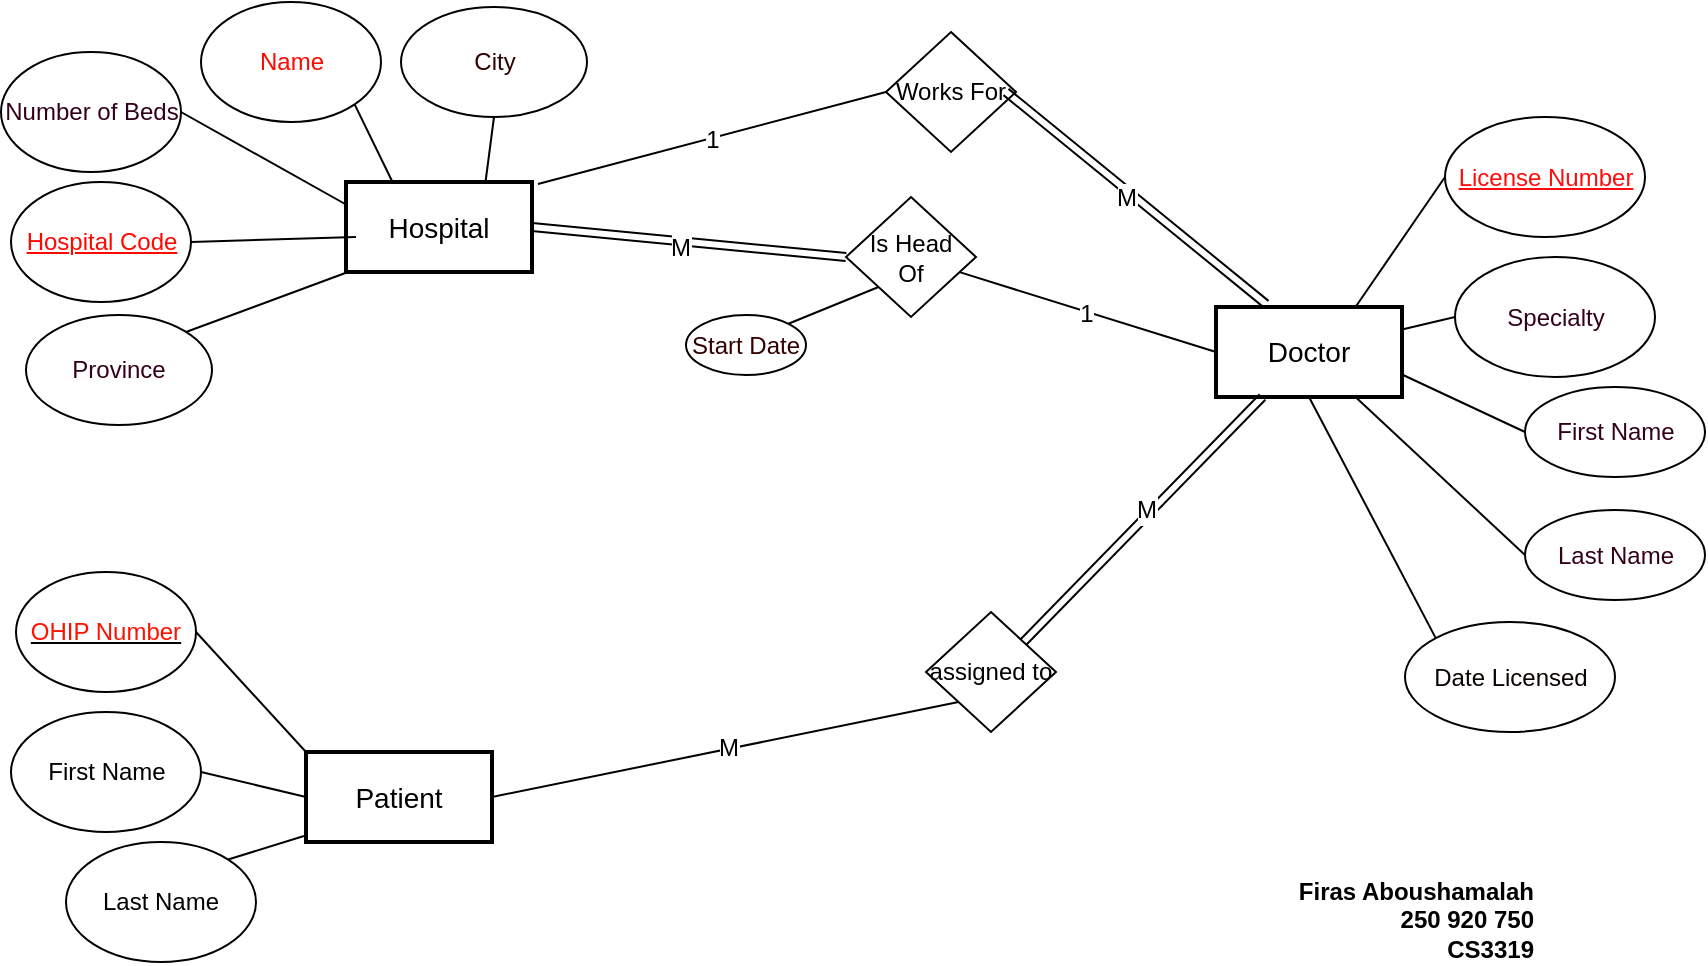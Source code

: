 <mxfile version="12.1.7" type="device" pages="1"><diagram id="q_S7frc6Lxk0kOF2ZMP8" name="Page-1"><mxGraphModel dx="1796" dy="492" grid="1" gridSize="10" guides="1" tooltips="1" connect="1" arrows="1" fold="1" page="1" pageScale="1" pageWidth="850" pageHeight="1100" math="0" shadow="0"><root><mxCell id="0"/><mxCell id="1" parent="0"/><mxCell id="a3LplvNLgaSRmvFYBkuQ-2" value="&lt;font color=&quot;#ff0800&quot;&gt;Name&lt;/font&gt;" style="ellipse;whiteSpace=wrap;html=1;" parent="1" vertex="1"><mxGeometry x="97.5" y="5" width="90" height="60" as="geometry"/></mxCell><mxCell id="a3LplvNLgaSRmvFYBkuQ-5" value="&lt;font color=&quot;#330000&quot;&gt;City&lt;/font&gt;" style="ellipse;whiteSpace=wrap;html=1;" parent="1" vertex="1"><mxGeometry x="197.5" y="7.5" width="93" height="55" as="geometry"/></mxCell><mxCell id="a3LplvNLgaSRmvFYBkuQ-6" value="" style="endArrow=none;html=1;exitX=1;exitY=1;exitDx=0;exitDy=0;entryX=0.25;entryY=0;entryDx=0;entryDy=0;" parent="1" source="a3LplvNLgaSRmvFYBkuQ-2" target="a3LplvNLgaSRmvFYBkuQ-45" edge="1"><mxGeometry width="50" height="50" relative="1" as="geometry"><mxPoint x="120" y="175" as="sourcePoint"/><mxPoint x="192.5" y="135" as="targetPoint"/></mxGeometry></mxCell><mxCell id="a3LplvNLgaSRmvFYBkuQ-8" value="" style="endArrow=none;html=1;exitX=0.5;exitY=1;exitDx=0;exitDy=0;entryX=0.75;entryY=0;entryDx=0;entryDy=0;" parent="1" source="a3LplvNLgaSRmvFYBkuQ-5" target="a3LplvNLgaSRmvFYBkuQ-45" edge="1"><mxGeometry width="50" height="50" relative="1" as="geometry"><mxPoint x="165" y="175" as="sourcePoint"/><mxPoint x="237.5" y="135" as="targetPoint"/></mxGeometry></mxCell><mxCell id="a3LplvNLgaSRmvFYBkuQ-10" value="&lt;font color=&quot;#ff0d0d&quot;&gt;&lt;u&gt;License Number&lt;/u&gt;&lt;/font&gt;" style="ellipse;whiteSpace=wrap;html=1;" parent="1" vertex="1"><mxGeometry x="719.5" y="62.5" width="100" height="60" as="geometry"/></mxCell><mxCell id="a3LplvNLgaSRmvFYBkuQ-12" value="" style="endArrow=none;html=1;exitX=0;exitY=0.5;exitDx=0;exitDy=0;entryX=0.75;entryY=0;entryDx=0;entryDy=0;" parent="1" source="a3LplvNLgaSRmvFYBkuQ-10" target="68BylZK3NAmx3yEBuLA--2" edge="1"><mxGeometry width="50" height="50" relative="1" as="geometry"><mxPoint x="550.5" y="272.5" as="sourcePoint"/><mxPoint x="705.5" y="165" as="targetPoint"/></mxGeometry></mxCell><mxCell id="a3LplvNLgaSRmvFYBkuQ-36" value="&lt;u&gt;&lt;font color=&quot;#ff1100&quot;&gt;OHIP Number&lt;/font&gt;&lt;/u&gt;" style="ellipse;whiteSpace=wrap;html=1;" parent="1" vertex="1"><mxGeometry x="5" y="290" width="90" height="60" as="geometry"/></mxCell><mxCell id="a3LplvNLgaSRmvFYBkuQ-37" value="First Name" style="ellipse;whiteSpace=wrap;html=1;" parent="1" vertex="1"><mxGeometry x="2.5" y="360" width="95" height="60" as="geometry"/></mxCell><mxCell id="a3LplvNLgaSRmvFYBkuQ-38" value="" style="endArrow=none;html=1;exitX=1;exitY=0.5;exitDx=0;exitDy=0;entryX=0;entryY=0;entryDx=0;entryDy=0;entryPerimeter=0;" parent="1" source="a3LplvNLgaSRmvFYBkuQ-36" target="68BylZK3NAmx3yEBuLA--1" edge="1"><mxGeometry width="50" height="50" relative="1" as="geometry"><mxPoint x="147.5" y="450" as="sourcePoint"/><mxPoint x="140.6" y="360" as="targetPoint"/></mxGeometry></mxCell><mxCell id="a3LplvNLgaSRmvFYBkuQ-39" value="" style="endArrow=none;html=1;exitX=1;exitY=0.5;exitDx=0;exitDy=0;entryX=0;entryY=0.5;entryDx=0;entryDy=0;" parent="1" source="a3LplvNLgaSRmvFYBkuQ-37" target="68BylZK3NAmx3yEBuLA--1" edge="1"><mxGeometry width="50" height="50" relative="1" as="geometry"><mxPoint x="192.5" y="450" as="sourcePoint"/><mxPoint x="140" y="385" as="targetPoint"/></mxGeometry></mxCell><mxCell id="a3LplvNLgaSRmvFYBkuQ-45" value="Hospital" style="strokeWidth=2;whiteSpace=wrap;html=1;align=center;fontSize=14;" parent="1" vertex="1"><mxGeometry x="170" y="95" width="93" height="45" as="geometry"/></mxCell><mxCell id="a3LplvNLgaSRmvFYBkuQ-86" value="&lt;font color=&quot;#0a0300&quot;&gt;Date Licensed&lt;/font&gt;" style="ellipse;whiteSpace=wrap;html=1;" parent="1" vertex="1"><mxGeometry x="699.5" y="315" width="105" height="55" as="geometry"/></mxCell><mxCell id="a3LplvNLgaSRmvFYBkuQ-87" value="" style="endArrow=none;html=1;exitX=0;exitY=0;exitDx=0;exitDy=0;entryX=0.5;entryY=1;entryDx=0;entryDy=0;" parent="1" source="a3LplvNLgaSRmvFYBkuQ-86" target="68BylZK3NAmx3yEBuLA--2" edge="1"><mxGeometry width="50" height="50" relative="1" as="geometry"><mxPoint x="753.68" y="221.287" as="sourcePoint"/><mxPoint x="678" y="152.5" as="targetPoint"/></mxGeometry></mxCell><mxCell id="a3LplvNLgaSRmvFYBkuQ-120" value="assigned to" style="rhombus;whiteSpace=wrap;html=1;" parent="1" vertex="1"><mxGeometry x="460" y="310" width="65" height="60" as="geometry"/></mxCell><mxCell id="a3LplvNLgaSRmvFYBkuQ-133" value="&lt;b&gt;Firas Aboushamalah&lt;br&gt;250 920 750&lt;br&gt;CS3319&lt;/b&gt;" style="text;html=1;resizable=0;points=[];autosize=1;align=right;verticalAlign=top;spacingTop=-4;" parent="1" vertex="1"><mxGeometry x="635" y="440" width="130" height="40" as="geometry"/></mxCell><mxCell id="68BylZK3NAmx3yEBuLA--1" value="Patient" style="strokeWidth=2;whiteSpace=wrap;html=1;align=center;fontSize=14;" vertex="1" parent="1"><mxGeometry x="150" y="380" width="93" height="45" as="geometry"/></mxCell><mxCell id="68BylZK3NAmx3yEBuLA--2" value="Doctor" style="strokeWidth=2;whiteSpace=wrap;html=1;align=center;fontSize=14;" vertex="1" parent="1"><mxGeometry x="605" y="157.5" width="93" height="45" as="geometry"/></mxCell><mxCell id="68BylZK3NAmx3yEBuLA--3" value="Last Name" style="ellipse;whiteSpace=wrap;html=1;" vertex="1" parent="1"><mxGeometry x="30" y="425" width="95" height="60" as="geometry"/></mxCell><mxCell id="68BylZK3NAmx3yEBuLA--4" value="" style="endArrow=none;html=1;entryX=-0.011;entryY=0.933;entryDx=0;entryDy=0;entryPerimeter=0;exitX=1;exitY=0;exitDx=0;exitDy=0;" edge="1" parent="1" source="68BylZK3NAmx3yEBuLA--3" target="68BylZK3NAmx3yEBuLA--1"><mxGeometry width="50" height="50" relative="1" as="geometry"><mxPoint x="10" y="740" as="sourcePoint"/><mxPoint x="60" y="690" as="targetPoint"/></mxGeometry></mxCell><mxCell id="68BylZK3NAmx3yEBuLA--5" value="&lt;font color=&quot;#33001a&quot;&gt;Province&lt;/font&gt;" style="ellipse;whiteSpace=wrap;html=1;" vertex="1" parent="1"><mxGeometry x="10" y="161.5" width="93" height="55" as="geometry"/></mxCell><mxCell id="68BylZK3NAmx3yEBuLA--6" value="" style="endArrow=none;html=1;exitX=0.011;exitY=1;exitDx=0;exitDy=0;exitPerimeter=0;" edge="1" parent="1" source="a3LplvNLgaSRmvFYBkuQ-45"><mxGeometry width="50" height="50" relative="1" as="geometry"><mxPoint x="255" y="245" as="sourcePoint"/><mxPoint x="90" y="170" as="targetPoint"/></mxGeometry></mxCell><mxCell id="68BylZK3NAmx3yEBuLA--7" value="&lt;font color=&quot;#33001a&quot;&gt;Number of Beds&lt;/font&gt;" style="ellipse;whiteSpace=wrap;html=1;" vertex="1" parent="1"><mxGeometry x="-2.5" y="30" width="90" height="60" as="geometry"/></mxCell><mxCell id="68BylZK3NAmx3yEBuLA--8" value="" style="endArrow=none;html=1;exitX=1;exitY=0.5;exitDx=0;exitDy=0;entryX=0;entryY=0.25;entryDx=0;entryDy=0;" edge="1" parent="1" source="68BylZK3NAmx3yEBuLA--7" target="a3LplvNLgaSRmvFYBkuQ-45"><mxGeometry width="50" height="50" relative="1" as="geometry"><mxPoint x="184.32" y="66.213" as="sourcePoint"/><mxPoint x="203.25" y="105" as="targetPoint"/></mxGeometry></mxCell><mxCell id="68BylZK3NAmx3yEBuLA--9" value="&lt;font color=&quot;#ff0800&quot;&gt;&lt;u&gt;Hospital Code&lt;/u&gt;&lt;/font&gt;" style="ellipse;whiteSpace=wrap;html=1;" vertex="1" parent="1"><mxGeometry x="2.5" y="95" width="90" height="60" as="geometry"/></mxCell><mxCell id="68BylZK3NAmx3yEBuLA--10" value="" style="endArrow=none;html=1;exitX=1;exitY=0.5;exitDx=0;exitDy=0;entryX=0;entryY=0.5;entryDx=0;entryDy=0;" edge="1" parent="1" source="68BylZK3NAmx3yEBuLA--9"><mxGeometry width="50" height="50" relative="1" as="geometry"><mxPoint x="189.32" y="131.213" as="sourcePoint"/><mxPoint x="175" y="122.5" as="targetPoint"/></mxGeometry></mxCell><mxCell id="68BylZK3NAmx3yEBuLA--11" value="&lt;font color=&quot;#33001a&quot;&gt;Specialty&lt;/font&gt;" style="ellipse;whiteSpace=wrap;html=1;" vertex="1" parent="1"><mxGeometry x="724.5" y="132.5" width="100" height="60" as="geometry"/></mxCell><mxCell id="68BylZK3NAmx3yEBuLA--12" value="" style="endArrow=none;html=1;exitX=0;exitY=0.5;exitDx=0;exitDy=0;entryX=1;entryY=0.25;entryDx=0;entryDy=0;" edge="1" parent="1" source="68BylZK3NAmx3yEBuLA--11" target="68BylZK3NAmx3yEBuLA--2"><mxGeometry width="50" height="50" relative="1" as="geometry"><mxPoint x="550.5" y="352.5" as="sourcePoint"/><mxPoint x="698" y="248.75" as="targetPoint"/></mxGeometry></mxCell><mxCell id="68BylZK3NAmx3yEBuLA--14" value="&lt;font color=&quot;#33001a&quot;&gt;First Name&lt;br&gt;&lt;/font&gt;" style="ellipse;whiteSpace=wrap;html=1;" vertex="1" parent="1"><mxGeometry x="759.5" y="197.5" width="90" height="45" as="geometry"/></mxCell><mxCell id="68BylZK3NAmx3yEBuLA--15" value="" style="endArrow=none;html=1;exitX=0;exitY=0.5;exitDx=0;exitDy=0;entryX=1;entryY=0.75;entryDx=0;entryDy=0;" edge="1" parent="1" source="68BylZK3NAmx3yEBuLA--14" target="68BylZK3NAmx3yEBuLA--2"><mxGeometry width="50" height="50" relative="1" as="geometry"><mxPoint x="551" y="434.5" as="sourcePoint"/><mxPoint x="698.035" y="282.52" as="targetPoint"/></mxGeometry></mxCell><mxCell id="68BylZK3NAmx3yEBuLA--18" value="&lt;font color=&quot;#33001a&quot;&gt;Last Name&lt;br&gt;&lt;/font&gt;" style="ellipse;whiteSpace=wrap;html=1;" vertex="1" parent="1"><mxGeometry x="759.5" y="259" width="90" height="45" as="geometry"/></mxCell><mxCell id="68BylZK3NAmx3yEBuLA--19" value="" style="endArrow=none;html=1;exitX=0;exitY=0.5;exitDx=0;exitDy=0;entryX=0.75;entryY=1;entryDx=0;entryDy=0;" edge="1" parent="1" source="68BylZK3NAmx3yEBuLA--18" target="68BylZK3NAmx3yEBuLA--2"><mxGeometry width="50" height="50" relative="1" as="geometry"><mxPoint x="551" y="496" as="sourcePoint"/><mxPoint x="698" y="252.75" as="targetPoint"/></mxGeometry></mxCell><mxCell id="68BylZK3NAmx3yEBuLA--21" value="" style="endArrow=none;html=1;entryX=1;entryY=0.5;entryDx=0;entryDy=0;exitX=0;exitY=1;exitDx=0;exitDy=0;" edge="1" parent="1" source="a3LplvNLgaSRmvFYBkuQ-120" target="68BylZK3NAmx3yEBuLA--1"><mxGeometry width="50" height="50" relative="1" as="geometry"><mxPoint y="560" as="sourcePoint"/><mxPoint x="50" y="510" as="targetPoint"/></mxGeometry></mxCell><mxCell id="68BylZK3NAmx3yEBuLA--25" value="M" style="text;html=1;resizable=0;points=[];align=center;verticalAlign=middle;labelBackgroundColor=#ffffff;" vertex="1" connectable="0" parent="68BylZK3NAmx3yEBuLA--21"><mxGeometry x="-0.013" y="-1" relative="1" as="geometry"><mxPoint as="offset"/></mxGeometry></mxCell><mxCell id="68BylZK3NAmx3yEBuLA--22" value="" style="shape=link;html=1;entryX=0.25;entryY=1;entryDx=0;entryDy=0;exitX=1;exitY=0;exitDx=0;exitDy=0;" edge="1" parent="1" source="a3LplvNLgaSRmvFYBkuQ-120" target="68BylZK3NAmx3yEBuLA--2"><mxGeometry width="50" height="50" relative="1" as="geometry"><mxPoint y="560" as="sourcePoint"/><mxPoint x="50" y="510" as="targetPoint"/></mxGeometry></mxCell><mxCell id="68BylZK3NAmx3yEBuLA--23" value="M" style="text;html=1;resizable=0;points=[];align=center;verticalAlign=middle;labelBackgroundColor=#ffffff;" vertex="1" connectable="0" parent="68BylZK3NAmx3yEBuLA--22"><mxGeometry x="0.05" y="3" relative="1" as="geometry"><mxPoint as="offset"/></mxGeometry></mxCell><mxCell id="68BylZK3NAmx3yEBuLA--26" value="Works For" style="rhombus;whiteSpace=wrap;html=1;" vertex="1" parent="1"><mxGeometry x="440" y="20" width="65" height="60" as="geometry"/></mxCell><mxCell id="68BylZK3NAmx3yEBuLA--27" value="" style="endArrow=none;html=1;entryX=0;entryY=0.5;entryDx=0;entryDy=0;exitX=1.032;exitY=0.022;exitDx=0;exitDy=0;exitPerimeter=0;" edge="1" parent="1" source="a3LplvNLgaSRmvFYBkuQ-45" target="68BylZK3NAmx3yEBuLA--26"><mxGeometry width="50" height="50" relative="1" as="geometry"><mxPoint x="486.25" y="365" as="sourcePoint"/><mxPoint x="253" y="412.5" as="targetPoint"/></mxGeometry></mxCell><mxCell id="68BylZK3NAmx3yEBuLA--28" value="1" style="text;html=1;resizable=0;points=[];align=center;verticalAlign=middle;labelBackgroundColor=#ffffff;" vertex="1" connectable="0" parent="68BylZK3NAmx3yEBuLA--27"><mxGeometry x="-0.013" y="-1" relative="1" as="geometry"><mxPoint as="offset"/></mxGeometry></mxCell><mxCell id="68BylZK3NAmx3yEBuLA--31" value="" style="shape=link;html=1;" edge="1" parent="1"><mxGeometry width="50" height="50" relative="1" as="geometry"><mxPoint x="630" y="156" as="sourcePoint"/><mxPoint x="500" y="50" as="targetPoint"/></mxGeometry></mxCell><mxCell id="68BylZK3NAmx3yEBuLA--32" value="M" style="text;html=1;resizable=0;points=[];align=center;verticalAlign=middle;labelBackgroundColor=#ffffff;" vertex="1" connectable="0" parent="68BylZK3NAmx3yEBuLA--31"><mxGeometry x="0.05" y="3" relative="1" as="geometry"><mxPoint as="offset"/></mxGeometry></mxCell><mxCell id="68BylZK3NAmx3yEBuLA--33" value="&amp;nbsp;Is Head&amp;nbsp;&lt;br&gt;Of" style="rhombus;whiteSpace=wrap;html=1;" vertex="1" parent="1"><mxGeometry x="420" y="102.5" width="65" height="60" as="geometry"/></mxCell><mxCell id="68BylZK3NAmx3yEBuLA--34" value="" style="endArrow=none;html=1;entryX=0;entryY=0.5;entryDx=0;entryDy=0;" edge="1" parent="1" source="68BylZK3NAmx3yEBuLA--33" target="68BylZK3NAmx3yEBuLA--2"><mxGeometry width="50" height="50" relative="1" as="geometry"><mxPoint x="469" y="140" as="sourcePoint"/><mxPoint x="464.5" y="236" as="targetPoint"/></mxGeometry></mxCell><mxCell id="68BylZK3NAmx3yEBuLA--35" value="1" style="text;html=1;resizable=0;points=[];align=center;verticalAlign=middle;labelBackgroundColor=#ffffff;" vertex="1" connectable="0" parent="68BylZK3NAmx3yEBuLA--34"><mxGeometry x="-0.013" y="-1" relative="1" as="geometry"><mxPoint as="offset"/></mxGeometry></mxCell><mxCell id="68BylZK3NAmx3yEBuLA--36" value="" style="shape=link;html=1;exitX=0;exitY=0.5;exitDx=0;exitDy=0;entryX=1;entryY=0.5;entryDx=0;entryDy=0;" edge="1" parent="1" source="68BylZK3NAmx3yEBuLA--33" target="a3LplvNLgaSRmvFYBkuQ-45"><mxGeometry width="50" height="50" relative="1" as="geometry"><mxPoint x="406.5" y="233" as="sourcePoint"/><mxPoint x="276.5" y="127" as="targetPoint"/></mxGeometry></mxCell><mxCell id="68BylZK3NAmx3yEBuLA--37" value="M" style="text;html=1;resizable=0;points=[];align=center;verticalAlign=middle;labelBackgroundColor=#ffffff;" vertex="1" connectable="0" parent="68BylZK3NAmx3yEBuLA--36"><mxGeometry x="0.05" y="3" relative="1" as="geometry"><mxPoint as="offset"/></mxGeometry></mxCell><mxCell id="68BylZK3NAmx3yEBuLA--38" value="&lt;font color=&quot;#330000&quot;&gt;Start Date&lt;/font&gt;" style="ellipse;whiteSpace=wrap;html=1;" vertex="1" parent="1"><mxGeometry x="340" y="161.5" width="60" height="30" as="geometry"/></mxCell><mxCell id="68BylZK3NAmx3yEBuLA--39" value="" style="endArrow=none;html=1;entryX=0;entryY=1;entryDx=0;entryDy=0;exitX=1;exitY=0;exitDx=0;exitDy=0;" edge="1" parent="1" source="68BylZK3NAmx3yEBuLA--38" target="68BylZK3NAmx3yEBuLA--33"><mxGeometry width="50" height="50" relative="1" as="geometry"><mxPoint x="380" y="252.5" as="sourcePoint"/><mxPoint x="430" y="202.5" as="targetPoint"/></mxGeometry></mxCell></root></mxGraphModel></diagram></mxfile>